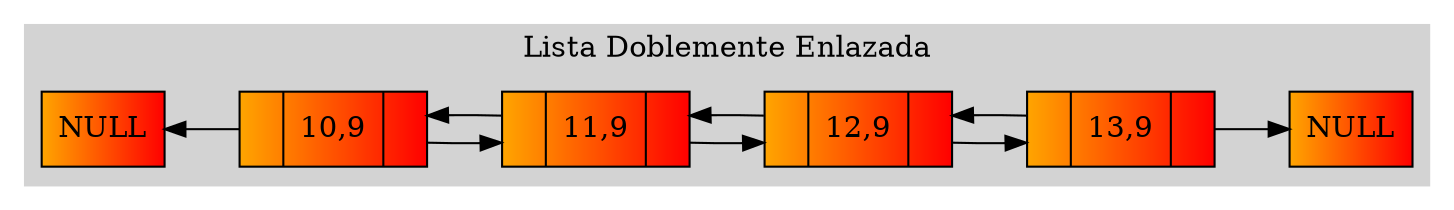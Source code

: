digraph{
rankdir=LR;
labelloc="t";
subgraph cluster_0{
style=filled;
color = lightgrey;
node[shape=record];
NodoPN[label="NULL"style = filled, fillcolor = "orange:red"];
Nodo10C9[label="{ |10,9| }"style = filled, fillcolor = "orange:red"];
Nodo11C9[label="{ |11,9| }"style = filled, fillcolor = "orange:red"];
Nodo12C9[label="{ |12,9| }"style = filled, fillcolor = "orange:red"];
Nodo13C9[label="{ |13,9| }"style = filled, fillcolor = "orange:red"];
NodoUN[label="NULL"style = filled, fillcolor = "orange:red"];
NodoPN->Nodo10C9[dir=back];
Nodo10C9->Nodo11C9;
Nodo11C9->Nodo10C9;
Nodo11C9->Nodo12C9;
Nodo12C9->Nodo11C9;
Nodo12C9->Nodo13C9;
Nodo13C9->Nodo12C9;
Nodo13C9->NodoUN;
label = "Lista Doblemente Enlazada";
}
}
